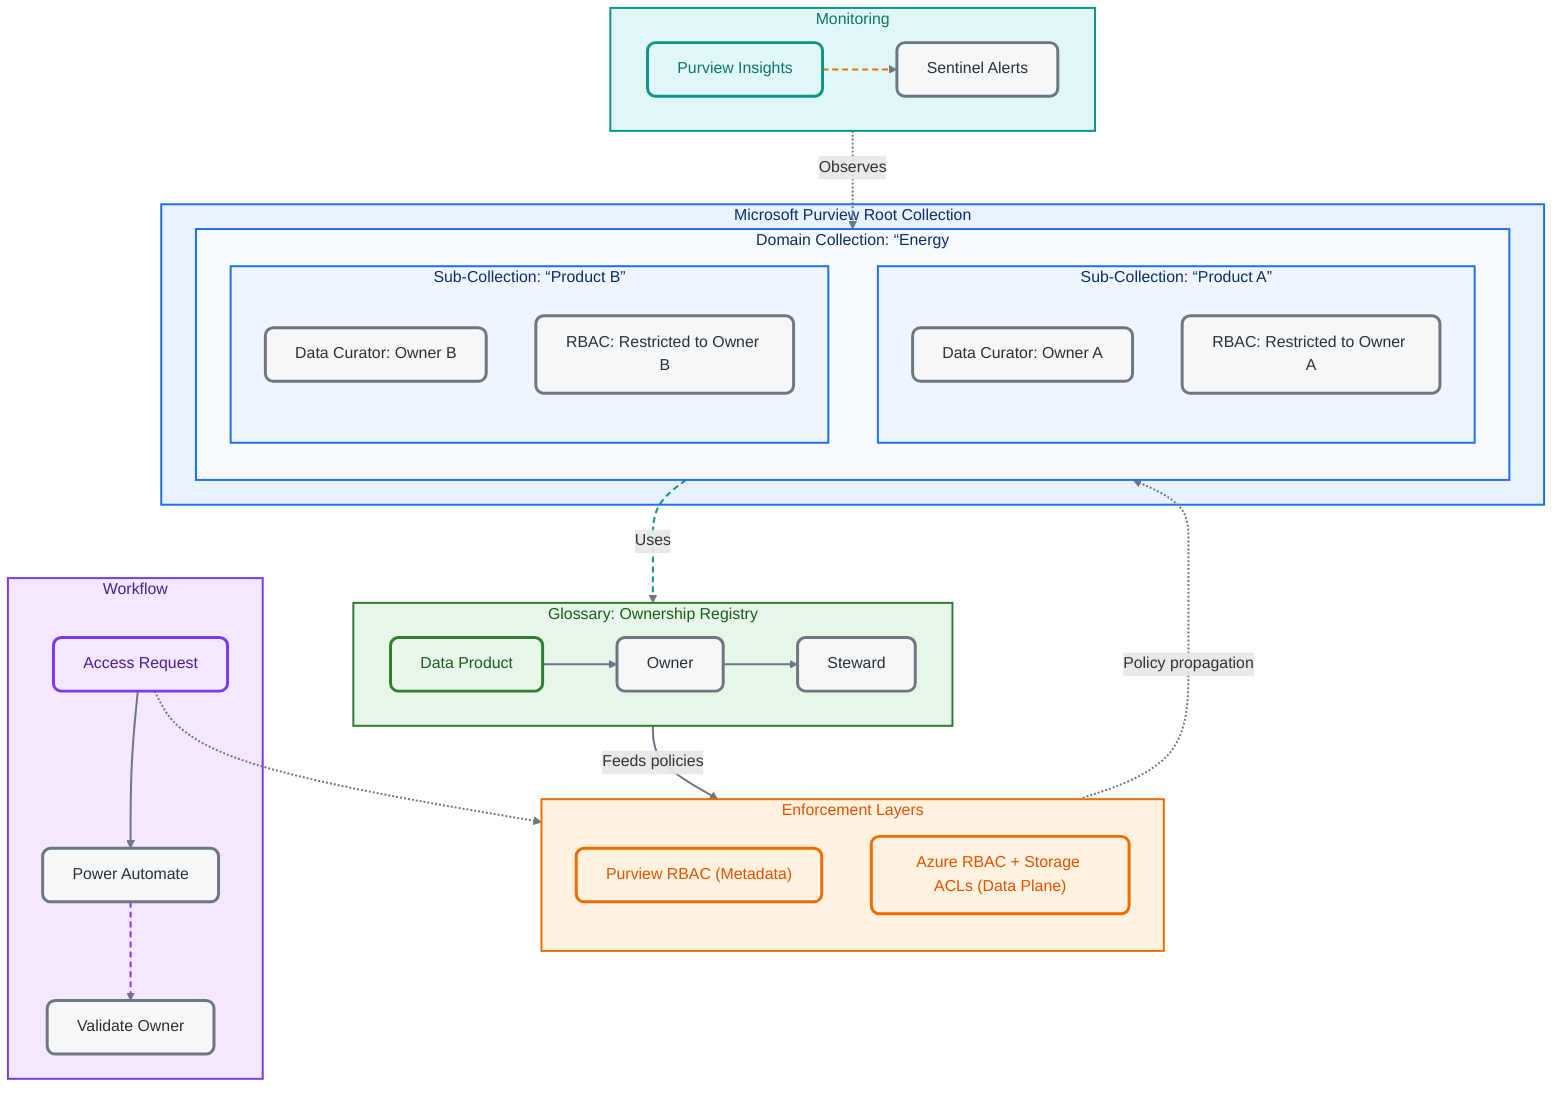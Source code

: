 flowchart TB
  %% ====== COLOR PALETTE ======
  classDef nodePrimary fill:#e9f2ff,stroke:#1f6feb,stroke-width:3px,color:#0b2e66,rx:8px,ry:8px;
  classDef nodeNeutral fill:#f5f7f9,stroke:#6e7781,stroke-width:3px,color:#2b3137,rx:8px,ry:8px;
  classDef nodeGloss fill:#e8f5e9,stroke:#2e7d32,stroke-width:3px,color:#1b5e20,rx:8px,ry:8px;
  classDef nodeEnforce fill:#fff3e0,stroke:#ef6c00,stroke-width:3px,color:#e65100,rx:8px,ry:8px;
  classDef nodeFlow fill:#f3e8ff,stroke:#7c3aed,stroke-width:3px,color:#4c1d95,rx:8px,ry:8px;
  classDef nodeMon fill:#e0f7f7,stroke:#0d9488,stroke-width:3px,color:#0f766e,rx:8px,ry:8px;

  linkStyle default stroke:#6e7781,stroke-width:2px;

  %% ====== COLLECTIONS ======
  subgraph sg_root["Microsoft Purview Root Collection"]
    direction TB
    subgraph sg_domain["Domain Collection: “Energy"]
      direction TB
      subgraph sg_prod_a["Sub-Collection: “Product A”"]
        direction TB
        a_cur["Data Curator: Owner A"]:::nodeNeutral
        a_rbac["RBAC: Restricted to Owner A"]:::nodeNeutral
      end
      subgraph sg_prod_b["Sub-Collection: “Product B”"]
        direction TB
        b_cur["Data Curator: Owner B"]:::nodeNeutral
        b_rbac["RBAC: Restricted to Owner B"]:::nodeNeutral
      end
    end
  end

  %% Tint subgraphs
  style sg_root fill:#e9f2ff,stroke:#1f6feb,stroke-width:2px,color:#0b2e66
  style sg_domain fill:#f7fbff,stroke:#1f6feb,stroke-width:2px,color:#0b2e66
  style sg_prod_a fill:#f0f6ff,stroke:#1f6feb,stroke-width:2px,color:#0b2e66
  style sg_prod_b fill:#f0f6ff,stroke:#1f6feb,stroke-width:2px,color:#0b2e66

  %% ====== GLOSSARY ======
  subgraph sg_gloss["Glossary: Ownership Registry"]
    direction LR
    dp["Data Product"]:::nodeGloss --> own["Owner"]:::nodeNeutral --> stew["Steward"]:::nodeNeutral
  end
  style sg_gloss fill:#e8f5e9,stroke:#2e7d32,stroke-width:2px,color:#1b5e20

  %% ====== ENFORCEMENT ======
  subgraph sg_enforce["Enforcement Layers"]
    direction TB
    m_rbac["Purview RBAC (Metadata)"]:::nodeEnforce
    d_plane["Azure RBAC + Storage ACLs (Data Plane)"]:::nodeEnforce
  end
  style sg_enforce fill:#fff3e0,stroke:#ef6c00,stroke-width:2px,color:#e65100

  %% ====== WORKFLOW ======
  subgraph sg_flow["Workflow"]
    direction LR
    req["Access Request"]:::nodeFlow --> pauto["Power Automate"]:::nodeNeutral --> val["Validate Owner"]:::nodeNeutral
  end
  style sg_flow fill:#f3e8ff,stroke:#7c3aed,stroke-width:2px,color:#4c1d95

  %% ====== MONITORING ======
  subgraph sg_mon["Monitoring"]
    direction LR
    ins["Purview Insights"]:::nodeMon --> sent["Sentinel Alerts"]:::nodeNeutral
  end
  style sg_mon fill:#e0f7f7,stroke:#0d9488,stroke-width:2px,color:#0f766e

  %% ====== RELATIONS ======
  sg_domain -->|Uses| sg_gloss
  sg_gloss -->|Feeds policies| sg_enforce
  req -.-> sg_enforce
  sg_enforce -.Policy propagation.-> sg_domain
  sg_mon -.Observes.-> sg_domain

  %% Edge styling by index (based on order above):
  %% 1: sg_domain→sg_gloss, 2: sg_gloss→sg_enforce, 3: req→sg_enforce, 4: sg_enforce→sg_domain, 5: sg_mon→sg_domain
  linkStyle 3 stroke:#7c3aed,stroke-width:2px,stroke-dasharray:6 4;
  linkStyle 4 stroke:#ef6c00,stroke-width:2px,stroke-dasharray:6 4;
  linkStyle 5 stroke:#0d9488,stroke-width:2px,stroke-dasharray:6 4;
